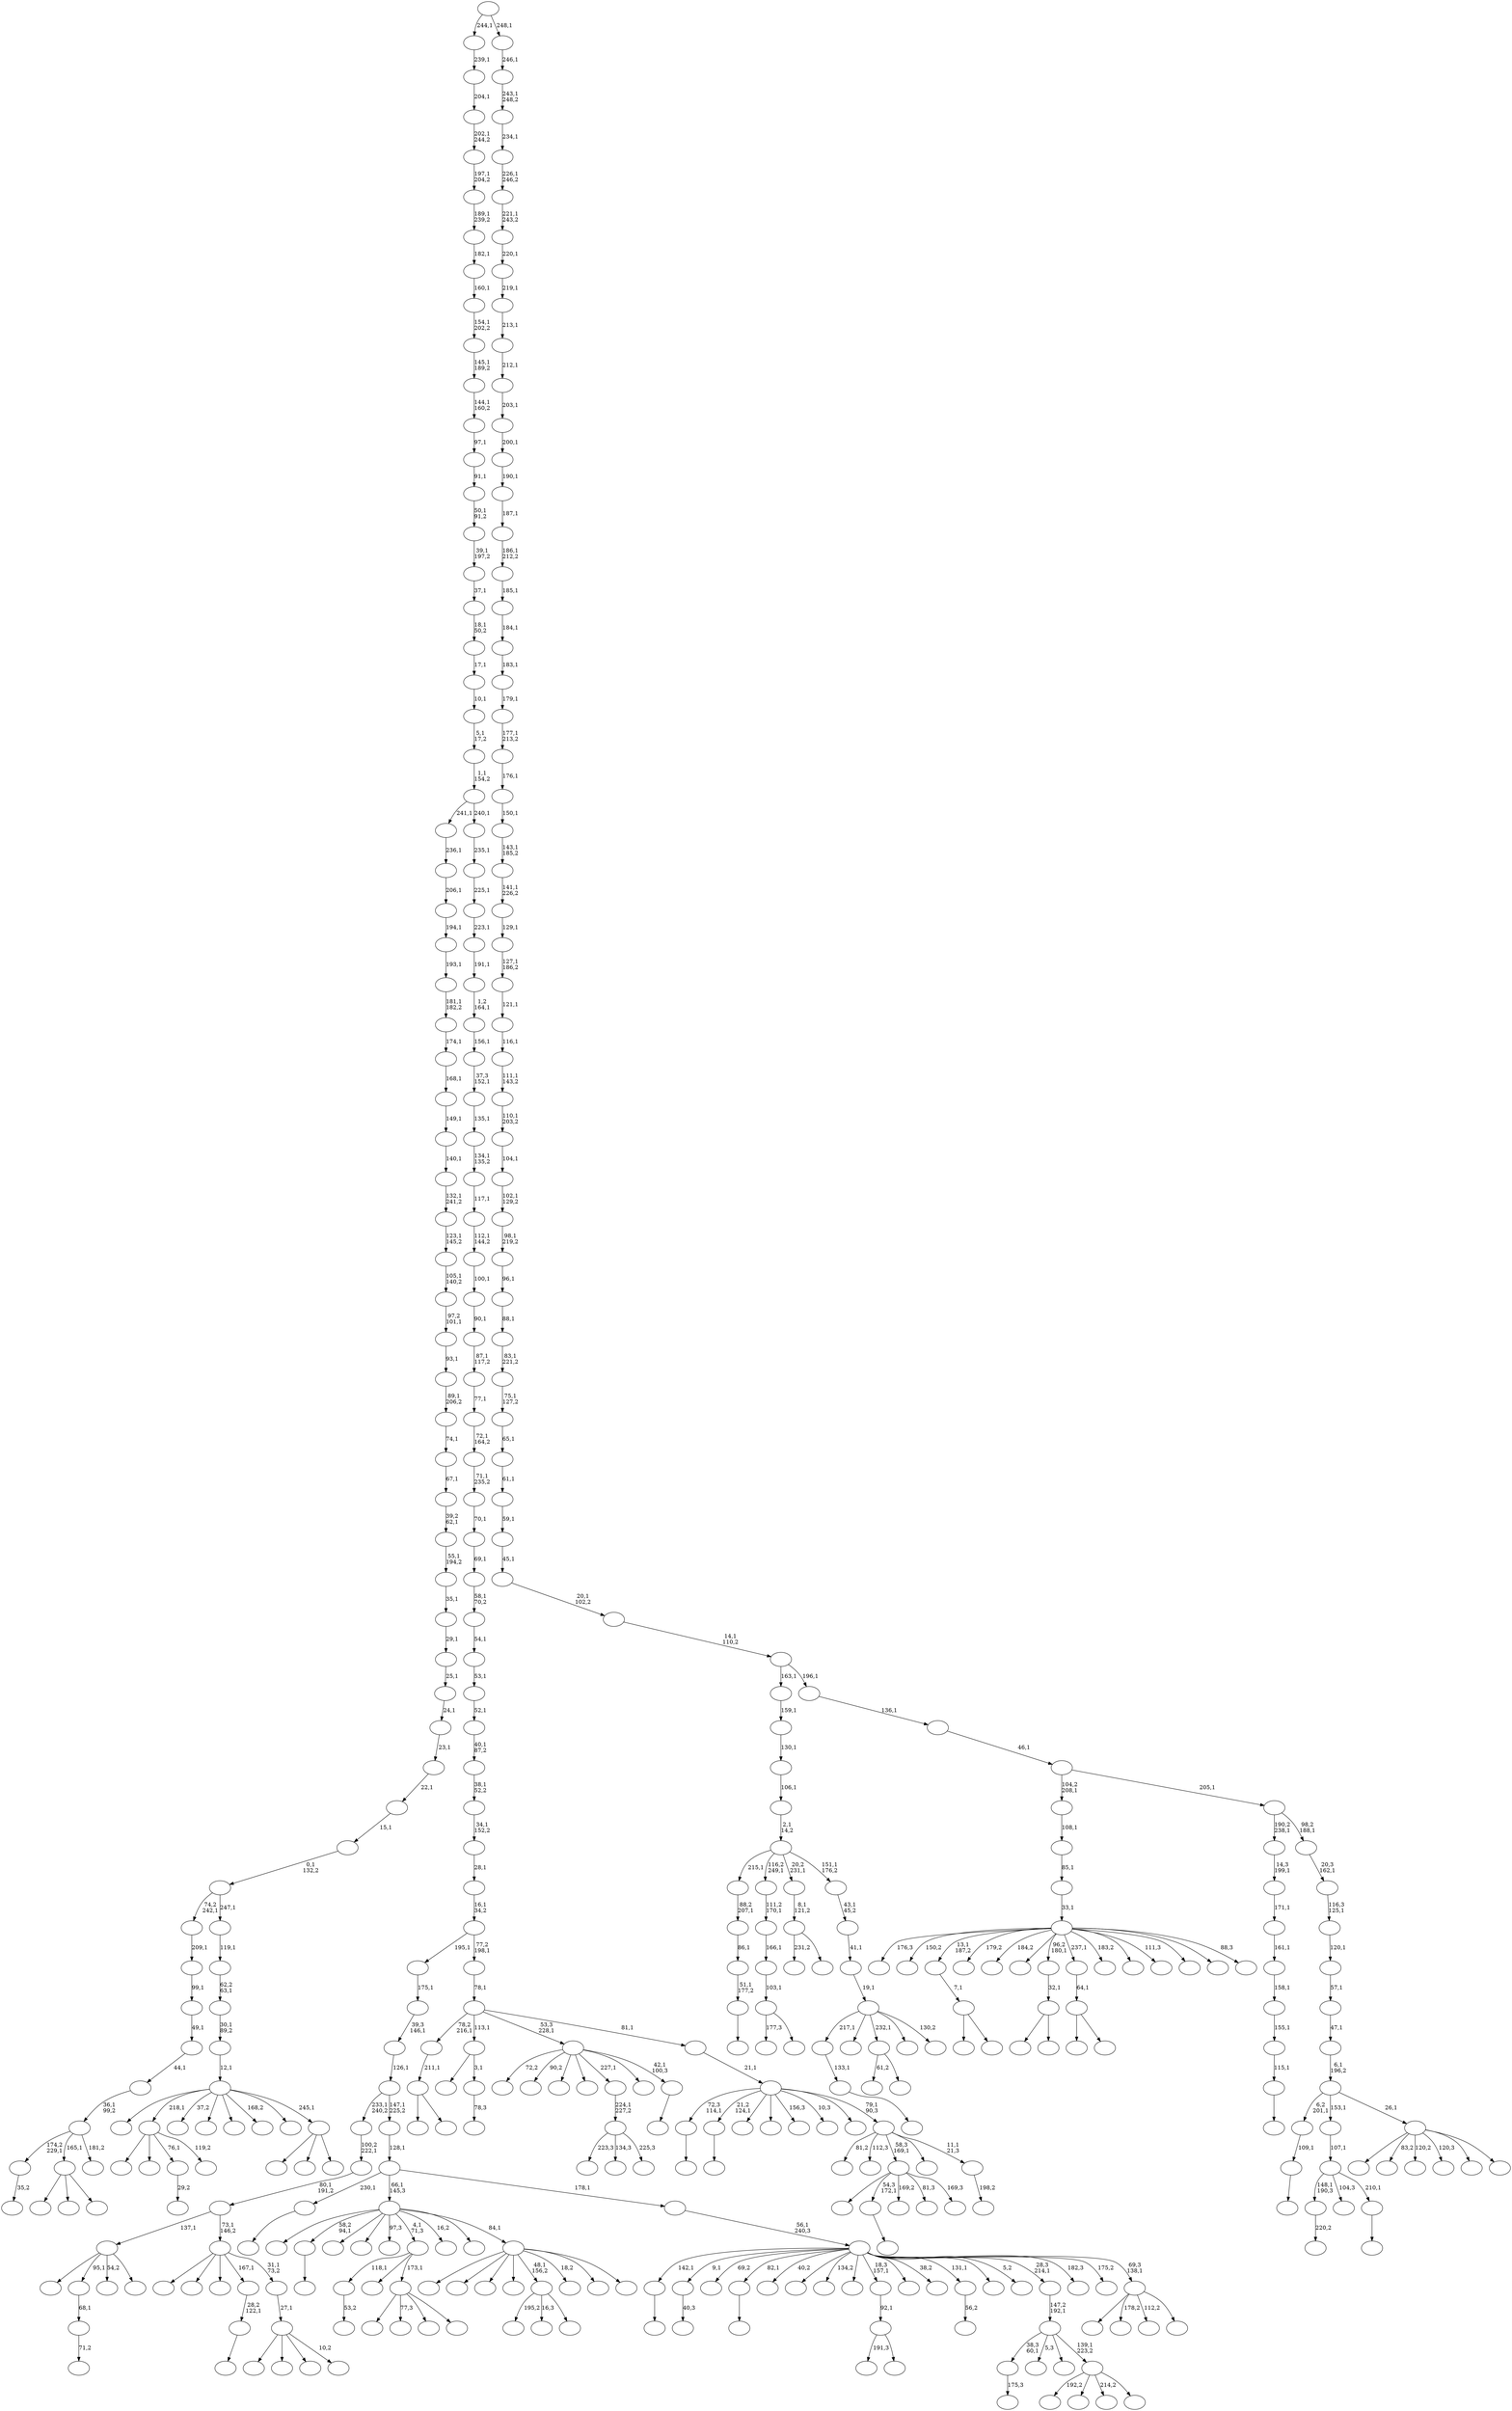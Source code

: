 digraph T {
	400 [label=""]
	399 [label=""]
	398 [label=""]
	397 [label=""]
	396 [label=""]
	395 [label=""]
	394 [label=""]
	393 [label=""]
	392 [label=""]
	391 [label=""]
	390 [label=""]
	389 [label=""]
	388 [label=""]
	387 [label=""]
	386 [label=""]
	385 [label=""]
	384 [label=""]
	383 [label=""]
	382 [label=""]
	381 [label=""]
	380 [label=""]
	379 [label=""]
	378 [label=""]
	377 [label=""]
	376 [label=""]
	375 [label=""]
	374 [label=""]
	373 [label=""]
	372 [label=""]
	371 [label=""]
	370 [label=""]
	369 [label=""]
	368 [label=""]
	367 [label=""]
	366 [label=""]
	365 [label=""]
	364 [label=""]
	363 [label=""]
	362 [label=""]
	361 [label=""]
	360 [label=""]
	359 [label=""]
	358 [label=""]
	357 [label=""]
	356 [label=""]
	355 [label=""]
	354 [label=""]
	353 [label=""]
	352 [label=""]
	351 [label=""]
	350 [label=""]
	349 [label=""]
	348 [label=""]
	347 [label=""]
	346 [label=""]
	345 [label=""]
	344 [label=""]
	343 [label=""]
	342 [label=""]
	341 [label=""]
	340 [label=""]
	339 [label=""]
	338 [label=""]
	337 [label=""]
	336 [label=""]
	335 [label=""]
	334 [label=""]
	333 [label=""]
	332 [label=""]
	331 [label=""]
	330 [label=""]
	329 [label=""]
	328 [label=""]
	327 [label=""]
	326 [label=""]
	325 [label=""]
	324 [label=""]
	323 [label=""]
	322 [label=""]
	321 [label=""]
	320 [label=""]
	319 [label=""]
	318 [label=""]
	317 [label=""]
	316 [label=""]
	315 [label=""]
	314 [label=""]
	313 [label=""]
	312 [label=""]
	311 [label=""]
	310 [label=""]
	309 [label=""]
	308 [label=""]
	307 [label=""]
	306 [label=""]
	305 [label=""]
	304 [label=""]
	303 [label=""]
	302 [label=""]
	301 [label=""]
	300 [label=""]
	299 [label=""]
	298 [label=""]
	297 [label=""]
	296 [label=""]
	295 [label=""]
	294 [label=""]
	293 [label=""]
	292 [label=""]
	291 [label=""]
	290 [label=""]
	289 [label=""]
	288 [label=""]
	287 [label=""]
	286 [label=""]
	285 [label=""]
	284 [label=""]
	283 [label=""]
	282 [label=""]
	281 [label=""]
	280 [label=""]
	279 [label=""]
	278 [label=""]
	277 [label=""]
	276 [label=""]
	275 [label=""]
	274 [label=""]
	273 [label=""]
	272 [label=""]
	271 [label=""]
	270 [label=""]
	269 [label=""]
	268 [label=""]
	267 [label=""]
	266 [label=""]
	265 [label=""]
	264 [label=""]
	263 [label=""]
	262 [label=""]
	261 [label=""]
	260 [label=""]
	259 [label=""]
	258 [label=""]
	257 [label=""]
	256 [label=""]
	255 [label=""]
	254 [label=""]
	253 [label=""]
	252 [label=""]
	251 [label=""]
	250 [label=""]
	249 [label=""]
	248 [label=""]
	247 [label=""]
	246 [label=""]
	245 [label=""]
	244 [label=""]
	243 [label=""]
	242 [label=""]
	241 [label=""]
	240 [label=""]
	239 [label=""]
	238 [label=""]
	237 [label=""]
	236 [label=""]
	235 [label=""]
	234 [label=""]
	233 [label=""]
	232 [label=""]
	231 [label=""]
	230 [label=""]
	229 [label=""]
	228 [label=""]
	227 [label=""]
	226 [label=""]
	225 [label=""]
	224 [label=""]
	223 [label=""]
	222 [label=""]
	221 [label=""]
	220 [label=""]
	219 [label=""]
	218 [label=""]
	217 [label=""]
	216 [label=""]
	215 [label=""]
	214 [label=""]
	213 [label=""]
	212 [label=""]
	211 [label=""]
	210 [label=""]
	209 [label=""]
	208 [label=""]
	207 [label=""]
	206 [label=""]
	205 [label=""]
	204 [label=""]
	203 [label=""]
	202 [label=""]
	201 [label=""]
	200 [label=""]
	199 [label=""]
	198 [label=""]
	197 [label=""]
	196 [label=""]
	195 [label=""]
	194 [label=""]
	193 [label=""]
	192 [label=""]
	191 [label=""]
	190 [label=""]
	189 [label=""]
	188 [label=""]
	187 [label=""]
	186 [label=""]
	185 [label=""]
	184 [label=""]
	183 [label=""]
	182 [label=""]
	181 [label=""]
	180 [label=""]
	179 [label=""]
	178 [label=""]
	177 [label=""]
	176 [label=""]
	175 [label=""]
	174 [label=""]
	173 [label=""]
	172 [label=""]
	171 [label=""]
	170 [label=""]
	169 [label=""]
	168 [label=""]
	167 [label=""]
	166 [label=""]
	165 [label=""]
	164 [label=""]
	163 [label=""]
	162 [label=""]
	161 [label=""]
	160 [label=""]
	159 [label=""]
	158 [label=""]
	157 [label=""]
	156 [label=""]
	155 [label=""]
	154 [label=""]
	153 [label=""]
	152 [label=""]
	151 [label=""]
	150 [label=""]
	149 [label=""]
	148 [label=""]
	147 [label=""]
	146 [label=""]
	145 [label=""]
	144 [label=""]
	143 [label=""]
	142 [label=""]
	141 [label=""]
	140 [label=""]
	139 [label=""]
	138 [label=""]
	137 [label=""]
	136 [label=""]
	135 [label=""]
	134 [label=""]
	133 [label=""]
	132 [label=""]
	131 [label=""]
	130 [label=""]
	129 [label=""]
	128 [label=""]
	127 [label=""]
	126 [label=""]
	125 [label=""]
	124 [label=""]
	123 [label=""]
	122 [label=""]
	121 [label=""]
	120 [label=""]
	119 [label=""]
	118 [label=""]
	117 [label=""]
	116 [label=""]
	115 [label=""]
	114 [label=""]
	113 [label=""]
	112 [label=""]
	111 [label=""]
	110 [label=""]
	109 [label=""]
	108 [label=""]
	107 [label=""]
	106 [label=""]
	105 [label=""]
	104 [label=""]
	103 [label=""]
	102 [label=""]
	101 [label=""]
	100 [label=""]
	99 [label=""]
	98 [label=""]
	97 [label=""]
	96 [label=""]
	95 [label=""]
	94 [label=""]
	93 [label=""]
	92 [label=""]
	91 [label=""]
	90 [label=""]
	89 [label=""]
	88 [label=""]
	87 [label=""]
	86 [label=""]
	85 [label=""]
	84 [label=""]
	83 [label=""]
	82 [label=""]
	81 [label=""]
	80 [label=""]
	79 [label=""]
	78 [label=""]
	77 [label=""]
	76 [label=""]
	75 [label=""]
	74 [label=""]
	73 [label=""]
	72 [label=""]
	71 [label=""]
	70 [label=""]
	69 [label=""]
	68 [label=""]
	67 [label=""]
	66 [label=""]
	65 [label=""]
	64 [label=""]
	63 [label=""]
	62 [label=""]
	61 [label=""]
	60 [label=""]
	59 [label=""]
	58 [label=""]
	57 [label=""]
	56 [label=""]
	55 [label=""]
	54 [label=""]
	53 [label=""]
	52 [label=""]
	51 [label=""]
	50 [label=""]
	49 [label=""]
	48 [label=""]
	47 [label=""]
	46 [label=""]
	45 [label=""]
	44 [label=""]
	43 [label=""]
	42 [label=""]
	41 [label=""]
	40 [label=""]
	39 [label=""]
	38 [label=""]
	37 [label=""]
	36 [label=""]
	35 [label=""]
	34 [label=""]
	33 [label=""]
	32 [label=""]
	31 [label=""]
	30 [label=""]
	29 [label=""]
	28 [label=""]
	27 [label=""]
	26 [label=""]
	25 [label=""]
	24 [label=""]
	23 [label=""]
	22 [label=""]
	21 [label=""]
	20 [label=""]
	19 [label=""]
	18 [label=""]
	17 [label=""]
	16 [label=""]
	15 [label=""]
	14 [label=""]
	13 [label=""]
	12 [label=""]
	11 [label=""]
	10 [label=""]
	9 [label=""]
	8 [label=""]
	7 [label=""]
	6 [label=""]
	5 [label=""]
	4 [label=""]
	3 [label=""]
	2 [label=""]
	1 [label=""]
	0 [label=""]
	399 -> 400 [label=""]
	397 -> 398 [label=""]
	396 -> 397 [label="51,1\n177,2"]
	395 -> 396 [label="86,1"]
	394 -> 395 [label="88,2\n207,1"]
	386 -> 387 [label="220,2"]
	380 -> 381 [label=""]
	379 -> 380 [label="115,1"]
	378 -> 379 [label="155,1"]
	377 -> 378 [label="158,1"]
	376 -> 377 [label="161,1"]
	375 -> 376 [label="171,1"]
	374 -> 375 [label="14,3\n199,1"]
	372 -> 383 [label=""]
	372 -> 373 [label=""]
	371 -> 372 [label="7,1"]
	369 -> 370 [label="40,3"]
	366 -> 367 [label="175,3"]
	363 -> 364 [label=""]
	360 -> 361 [label="35,2"]
	345 -> 346 [label=""]
	343 -> 344 [label="53,2"]
	341 -> 342 [label=""]
	337 -> 338 [label="71,2"]
	336 -> 337 [label="68,1"]
	333 -> 334 [label=""]
	332 -> 333 [label="109,1"]
	330 -> 331 [label=""]
	320 -> 321 [label="29,2"]
	317 -> 392 [label=""]
	317 -> 365 [label=""]
	317 -> 318 [label=""]
	303 -> 360 [label="174,2\n229,1"]
	303 -> 317 [label="165,1"]
	303 -> 304 [label="181,2"]
	302 -> 303 [label="36,1\n99,2"]
	301 -> 302 [label="44,1"]
	300 -> 301 [label="49,1"]
	299 -> 300 [label="99,1"]
	298 -> 299 [label="209,1"]
	296 -> 297 [label=""]
	294 -> 295 [label=""]
	293 -> 294 [label="133,1"]
	287 -> 384 [label="177,3"]
	287 -> 288 [label=""]
	286 -> 287 [label="103,1"]
	285 -> 286 [label="166,1"]
	284 -> 285 [label="111,2\n170,1"]
	276 -> 357 [label=""]
	276 -> 277 [label=""]
	275 -> 276 [label="32,1"]
	273 -> 307 [label="191,3"]
	273 -> 274 [label=""]
	272 -> 273 [label="92,1"]
	270 -> 390 [label="231,2"]
	270 -> 271 [label=""]
	269 -> 270 [label="8,1\n121,2"]
	267 -> 385 [label="223,3"]
	267 -> 326 [label="134,3"]
	267 -> 268 [label="225,3"]
	266 -> 267 [label="224,1\n227,2"]
	263 -> 352 [label=""]
	263 -> 349 [label="77,3"]
	263 -> 280 [label=""]
	263 -> 264 [label=""]
	262 -> 343 [label="118,1"]
	262 -> 315 [label=""]
	262 -> 263 [label="173,1"]
	260 -> 348 [label=""]
	260 -> 328 [label=""]
	260 -> 320 [label="76,1"]
	260 -> 261 [label="119,2"]
	250 -> 309 [label=""]
	250 -> 251 [label=""]
	249 -> 250 [label="64,1"]
	247 -> 248 [label=""]
	246 -> 247 [label="28,2\n122,1"]
	242 -> 312 [label=""]
	242 -> 243 [label=""]
	241 -> 242 [label="211,1"]
	234 -> 235 [label=""]
	232 -> 351 [label="195,2"]
	232 -> 347 [label="16,3"]
	232 -> 233 [label=""]
	230 -> 368 [label=""]
	230 -> 296 [label="54,3\n172,1"]
	230 -> 291 [label="169,2"]
	230 -> 259 [label="81,3"]
	230 -> 231 [label="169,3"]
	226 -> 313 [label="61,2"]
	226 -> 227 [label=""]
	219 -> 220 [label="78,3"]
	218 -> 329 [label=""]
	218 -> 219 [label="3,1"]
	214 -> 355 [label=""]
	214 -> 336 [label="95,1"]
	214 -> 281 [label="54,2"]
	214 -> 215 [label=""]
	209 -> 210 [label="56,2"]
	203 -> 255 [label=""]
	203 -> 223 [label=""]
	203 -> 207 [label=""]
	203 -> 204 [label="10,2"]
	202 -> 203 [label="27,1"]
	201 -> 340 [label=""]
	201 -> 258 [label=""]
	201 -> 252 [label=""]
	201 -> 246 [label="167,1"]
	201 -> 202 [label="31,1\n73,2"]
	200 -> 214 [label="137,1"]
	200 -> 201 [label="73,1\n146,2"]
	199 -> 200 [label="80,1\n191,2"]
	198 -> 199 [label="100,2\n222,1"]
	195 -> 196 [label=""]
	194 -> 386 [label="148,1\n190,3"]
	194 -> 314 [label="104,3"]
	194 -> 195 [label="210,1"]
	193 -> 194 [label="107,1"]
	188 -> 189 [label=""]
	187 -> 362 [label="72,2"]
	187 -> 354 [label="90,2"]
	187 -> 350 [label=""]
	187 -> 324 [label=""]
	187 -> 266 [label="227,1"]
	187 -> 206 [label=""]
	187 -> 188 [label="42,1\n100,3"]
	184 -> 293 [label="217,1"]
	184 -> 283 [label=""]
	184 -> 226 [label="232,1"]
	184 -> 217 [label=""]
	184 -> 185 [label="130,2"]
	183 -> 184 [label="19,1"]
	182 -> 183 [label="41,1"]
	181 -> 182 [label="43,1\n45,2"]
	180 -> 394 [label="215,1"]
	180 -> 284 [label="116,2\n249,1"]
	180 -> 269 [label="20,2\n231,1"]
	180 -> 181 [label="151,1\n176,2"]
	179 -> 180 [label="2,1\n14,2"]
	178 -> 179 [label="106,1"]
	177 -> 178 [label="130,1"]
	176 -> 177 [label="159,1"]
	174 -> 389 [label="192,2"]
	174 -> 359 [label=""]
	174 -> 278 [label="214,2"]
	174 -> 175 [label=""]
	173 -> 366 [label="38,3\n60,1"]
	173 -> 358 [label="5,3"]
	173 -> 254 [label=""]
	173 -> 174 [label="139,1\n223,2"]
	172 -> 173 [label="147,2\n192,1"]
	168 -> 391 [label="176,3"]
	168 -> 388 [label="150,2"]
	168 -> 371 [label="13,1\n187,2"]
	168 -> 335 [label="179,2"]
	168 -> 323 [label="184,2"]
	168 -> 310 [label=""]
	168 -> 275 [label="96,2\n180,1"]
	168 -> 249 [label="237,1"]
	168 -> 239 [label="183,2"]
	168 -> 237 [label=""]
	168 -> 229 [label="111,3"]
	168 -> 225 [label=""]
	168 -> 221 [label=""]
	168 -> 169 [label="88,3"]
	167 -> 168 [label="33,1"]
	166 -> 167 [label="85,1"]
	165 -> 166 [label="108,1"]
	161 -> 327 [label=""]
	161 -> 319 [label=""]
	161 -> 292 [label=""]
	161 -> 265 [label=""]
	161 -> 232 [label="48,1\n156,2"]
	161 -> 222 [label="18,2"]
	161 -> 171 [label=""]
	161 -> 162 [label=""]
	160 -> 353 [label=""]
	160 -> 345 [label="58,2\n94,1"]
	160 -> 339 [label=""]
	160 -> 325 [label=""]
	160 -> 305 [label="97,3"]
	160 -> 262 [label="4,1\n71,3"]
	160 -> 240 [label="16,2"]
	160 -> 190 [label=""]
	160 -> 161 [label="84,1"]
	158 -> 393 [label=""]
	158 -> 290 [label=""]
	158 -> 159 [label=""]
	157 -> 311 [label=""]
	157 -> 260 [label="218,1"]
	157 -> 257 [label="37,2"]
	157 -> 245 [label=""]
	157 -> 212 [label=""]
	157 -> 205 [label="168,2"]
	157 -> 186 [label=""]
	157 -> 158 [label="245,1"]
	156 -> 157 [label="12,1"]
	155 -> 156 [label="30,1\n89,2"]
	154 -> 155 [label="62,2\n63,1"]
	153 -> 154 [label="119,1"]
	152 -> 298 [label="74,2\n242,1"]
	152 -> 153 [label="247,1"]
	151 -> 152 [label="0,1\n132,2"]
	150 -> 151 [label="15,1"]
	149 -> 150 [label="22,1"]
	148 -> 149 [label="23,1"]
	147 -> 148 [label="24,1"]
	146 -> 147 [label="25,1"]
	145 -> 146 [label="29,1"]
	144 -> 145 [label="35,1"]
	143 -> 144 [label="55,1\n194,2"]
	142 -> 143 [label="39,2\n62,1"]
	141 -> 142 [label="67,1"]
	140 -> 141 [label="74,1"]
	139 -> 140 [label="89,1\n206,2"]
	138 -> 139 [label="93,1"]
	137 -> 138 [label="97,2\n101,1"]
	136 -> 137 [label="105,1\n140,2"]
	135 -> 136 [label="123,1\n145,2"]
	134 -> 135 [label="132,1\n241,2"]
	133 -> 134 [label="140,1"]
	132 -> 133 [label="149,1"]
	131 -> 132 [label="168,1"]
	130 -> 131 [label="174,1"]
	129 -> 130 [label="181,1\n182,2"]
	128 -> 129 [label="193,1"]
	127 -> 128 [label="194,1"]
	126 -> 127 [label="206,1"]
	125 -> 126 [label="236,1"]
	122 -> 306 [label=""]
	122 -> 224 [label="178,2"]
	122 -> 213 [label="112,2"]
	122 -> 123 [label=""]
	121 -> 399 [label="142,1"]
	121 -> 369 [label="9,1"]
	121 -> 356 [label="69,2"]
	121 -> 330 [label="82,1"]
	121 -> 322 [label="40,2"]
	121 -> 316 [label=""]
	121 -> 308 [label="134,2"]
	121 -> 279 [label=""]
	121 -> 272 [label="18,3\n157,1"]
	121 -> 238 [label=""]
	121 -> 216 [label="38,2"]
	121 -> 209 [label="131,1"]
	121 -> 197 [label=""]
	121 -> 191 [label="5,2"]
	121 -> 172 [label="28,3\n214,1"]
	121 -> 163 [label="182,3"]
	121 -> 124 [label="175,2"]
	121 -> 122 [label="69,3\n138,1"]
	120 -> 121 [label="56,1\n240,3"]
	119 -> 234 [label="230,1"]
	119 -> 160 [label="66,1\n145,3"]
	119 -> 120 [label="178,1"]
	118 -> 119 [label="128,1"]
	117 -> 198 [label="233,1\n240,2"]
	117 -> 118 [label="147,1\n225,2"]
	116 -> 117 [label="126,1"]
	115 -> 116 [label="39,3\n146,1"]
	114 -> 115 [label="175,1"]
	112 -> 113 [label="198,2"]
	111 -> 289 [label="81,2"]
	111 -> 282 [label="112,3"]
	111 -> 230 [label="58,3\n169,1"]
	111 -> 208 [label=""]
	111 -> 112 [label="11,1\n21,3"]
	110 -> 363 [label="72,3\n114,1"]
	110 -> 341 [label="21,2\n124,1"]
	110 -> 244 [label=""]
	110 -> 228 [label=""]
	110 -> 211 [label="156,3"]
	110 -> 170 [label="10,3"]
	110 -> 164 [label=""]
	110 -> 111 [label="79,1\n90,3"]
	109 -> 110 [label="21,1"]
	108 -> 241 [label="78,2\n216,1"]
	108 -> 218 [label="113,1"]
	108 -> 187 [label="53,3\n228,1"]
	108 -> 109 [label="81,1"]
	107 -> 108 [label="78,1"]
	106 -> 114 [label="195,1"]
	106 -> 107 [label="77,2\n198,1"]
	105 -> 106 [label="16,1\n34,2"]
	104 -> 105 [label="28,1"]
	103 -> 104 [label="34,1\n152,2"]
	102 -> 103 [label="38,1\n52,2"]
	101 -> 102 [label="40,1\n87,2"]
	100 -> 101 [label="52,1"]
	99 -> 100 [label="53,1"]
	98 -> 99 [label="54,1"]
	97 -> 98 [label="58,1\n70,2"]
	96 -> 97 [label="69,1"]
	95 -> 96 [label="70,1"]
	94 -> 95 [label="71,1\n235,2"]
	93 -> 94 [label="72,1\n164,2"]
	92 -> 93 [label="77,1"]
	91 -> 92 [label="87,1\n117,2"]
	90 -> 91 [label="90,1"]
	89 -> 90 [label="100,1"]
	88 -> 89 [label="112,1\n144,2"]
	87 -> 88 [label="117,1"]
	86 -> 87 [label="134,1\n135,2"]
	85 -> 86 [label="135,1"]
	84 -> 85 [label="37,3\n152,1"]
	83 -> 84 [label="156,1"]
	82 -> 83 [label="1,2\n164,1"]
	81 -> 82 [label="191,1"]
	80 -> 81 [label="223,1"]
	79 -> 80 [label="225,1"]
	78 -> 79 [label="235,1"]
	77 -> 125 [label="241,1"]
	77 -> 78 [label="240,1"]
	76 -> 77 [label="1,1\n154,2"]
	75 -> 76 [label="5,1\n17,2"]
	74 -> 75 [label="10,1"]
	73 -> 74 [label="17,1"]
	72 -> 73 [label="18,1\n50,2"]
	71 -> 72 [label="37,1"]
	70 -> 71 [label="39,1\n197,2"]
	69 -> 70 [label="50,1\n91,2"]
	68 -> 69 [label="91,1"]
	67 -> 68 [label="97,1"]
	66 -> 67 [label="144,1\n160,2"]
	65 -> 66 [label="145,1\n189,2"]
	64 -> 65 [label="154,1\n202,2"]
	63 -> 64 [label="160,1"]
	62 -> 63 [label="182,1"]
	61 -> 62 [label="189,1\n239,2"]
	60 -> 61 [label="197,1\n204,2"]
	59 -> 60 [label="202,1\n244,2"]
	58 -> 59 [label="204,1"]
	57 -> 58 [label="239,1"]
	55 -> 382 [label=""]
	55 -> 256 [label="83,2"]
	55 -> 253 [label="120,2"]
	55 -> 236 [label="120,3"]
	55 -> 192 [label=""]
	55 -> 56 [label=""]
	54 -> 332 [label="6,2\n201,1"]
	54 -> 193 [label="153,1"]
	54 -> 55 [label="26,1"]
	53 -> 54 [label="6,1\n196,2"]
	52 -> 53 [label="47,1"]
	51 -> 52 [label="57,1"]
	50 -> 51 [label="120,1"]
	49 -> 50 [label="116,3\n125,1"]
	48 -> 49 [label="20,3\n162,1"]
	47 -> 374 [label="190,2\n238,1"]
	47 -> 48 [label="98,2\n188,1"]
	46 -> 165 [label="104,2\n208,1"]
	46 -> 47 [label="205,1"]
	45 -> 46 [label="46,1"]
	44 -> 45 [label="136,1"]
	43 -> 176 [label="163,1"]
	43 -> 44 [label="196,1"]
	42 -> 43 [label="14,1\n110,2"]
	41 -> 42 [label="20,1\n102,2"]
	40 -> 41 [label="45,1"]
	39 -> 40 [label="59,1"]
	38 -> 39 [label="61,1"]
	37 -> 38 [label="65,1"]
	36 -> 37 [label="75,1\n127,2"]
	35 -> 36 [label="83,1\n221,2"]
	34 -> 35 [label="88,1"]
	33 -> 34 [label="96,1"]
	32 -> 33 [label="98,1\n219,2"]
	31 -> 32 [label="102,1\n129,2"]
	30 -> 31 [label="104,1"]
	29 -> 30 [label="110,1\n203,2"]
	28 -> 29 [label="111,1\n143,2"]
	27 -> 28 [label="116,1"]
	26 -> 27 [label="121,1"]
	25 -> 26 [label="127,1\n186,2"]
	24 -> 25 [label="129,1"]
	23 -> 24 [label="141,1\n226,2"]
	22 -> 23 [label="143,1\n185,2"]
	21 -> 22 [label="150,1"]
	20 -> 21 [label="176,1"]
	19 -> 20 [label="177,1\n213,2"]
	18 -> 19 [label="179,1"]
	17 -> 18 [label="183,1"]
	16 -> 17 [label="184,1"]
	15 -> 16 [label="185,1"]
	14 -> 15 [label="186,1\n212,2"]
	13 -> 14 [label="187,1"]
	12 -> 13 [label="190,1"]
	11 -> 12 [label="200,1"]
	10 -> 11 [label="203,1"]
	9 -> 10 [label="212,1"]
	8 -> 9 [label="213,1"]
	7 -> 8 [label="219,1"]
	6 -> 7 [label="220,1"]
	5 -> 6 [label="221,1\n243,2"]
	4 -> 5 [label="226,1\n246,2"]
	3 -> 4 [label="234,1"]
	2 -> 3 [label="243,1\n248,2"]
	1 -> 2 [label="246,1"]
	0 -> 57 [label="244,1"]
	0 -> 1 [label="248,1"]
}
